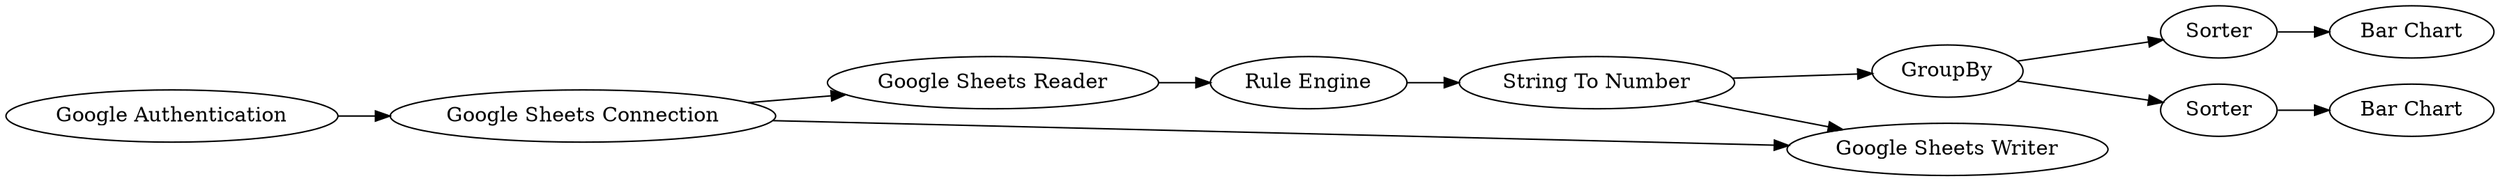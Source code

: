 digraph {
	9 -> 7
	11 -> 10
	7 -> 8
	7 -> 11
	3 -> 4
	2 -> 6
	1 -> 2
	2 -> 3
	8 -> 5
	9 -> 6
	4 -> 9
	5 [label="Bar Chart"]
	1 [label="Google Authentication"]
	7 [label=GroupBy]
	9 [label="String To Number"]
	11 [label=Sorter]
	4 [label="Rule Engine"]
	6 [label="Google Sheets Writer"]
	8 [label=Sorter]
	3 [label="Google Sheets Reader"]
	2 [label="Google Sheets Connection"]
	10 [label="Bar Chart"]
	rankdir=LR
}

